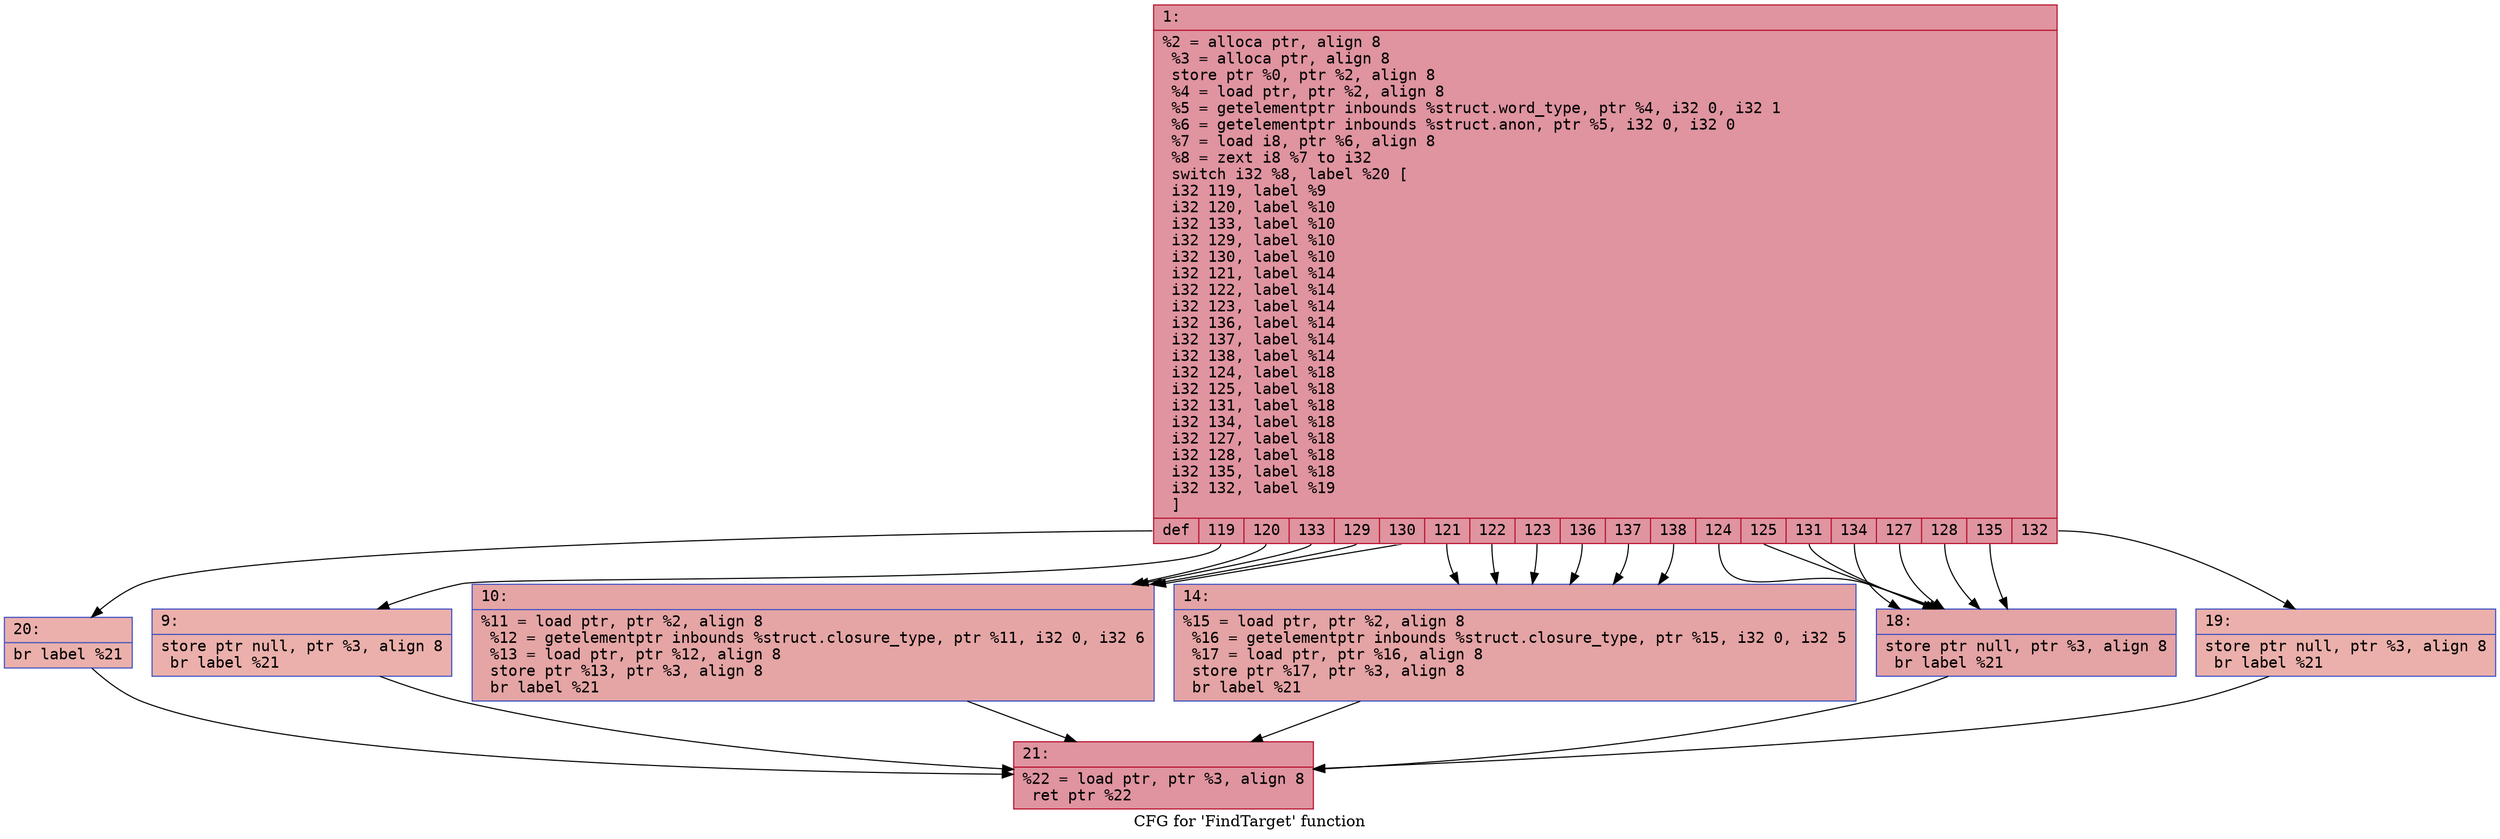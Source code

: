 digraph "CFG for 'FindTarget' function" {
	label="CFG for 'FindTarget' function";

	Node0x60000294ceb0 [shape=record,color="#b70d28ff", style=filled, fillcolor="#b70d2870" fontname="Courier",label="{1:\l|  %2 = alloca ptr, align 8\l  %3 = alloca ptr, align 8\l  store ptr %0, ptr %2, align 8\l  %4 = load ptr, ptr %2, align 8\l  %5 = getelementptr inbounds %struct.word_type, ptr %4, i32 0, i32 1\l  %6 = getelementptr inbounds %struct.anon, ptr %5, i32 0, i32 0\l  %7 = load i8, ptr %6, align 8\l  %8 = zext i8 %7 to i32\l  switch i32 %8, label %20 [\l    i32 119, label %9\l    i32 120, label %10\l    i32 133, label %10\l    i32 129, label %10\l    i32 130, label %10\l    i32 121, label %14\l    i32 122, label %14\l    i32 123, label %14\l    i32 136, label %14\l    i32 137, label %14\l    i32 138, label %14\l    i32 124, label %18\l    i32 125, label %18\l    i32 131, label %18\l    i32 134, label %18\l    i32 127, label %18\l    i32 128, label %18\l    i32 135, label %18\l    i32 132, label %19\l  ]\l|{<s0>def|<s1>119|<s2>120|<s3>133|<s4>129|<s5>130|<s6>121|<s7>122|<s8>123|<s9>136|<s10>137|<s11>138|<s12>124|<s13>125|<s14>131|<s15>134|<s16>127|<s17>128|<s18>135|<s19>132}}"];
	Node0x60000294ceb0:s0 -> Node0x60000294db30[tooltip="1 -> 20\nProbability 5.00%" ];
	Node0x60000294ceb0:s1 -> Node0x60000294d9a0[tooltip="1 -> 9\nProbability 5.00%" ];
	Node0x60000294ceb0:s2 -> Node0x60000294d9f0[tooltip="1 -> 10\nProbability 20.00%" ];
	Node0x60000294ceb0:s3 -> Node0x60000294d9f0[tooltip="1 -> 10\nProbability 20.00%" ];
	Node0x60000294ceb0:s4 -> Node0x60000294d9f0[tooltip="1 -> 10\nProbability 20.00%" ];
	Node0x60000294ceb0:s5 -> Node0x60000294d9f0[tooltip="1 -> 10\nProbability 20.00%" ];
	Node0x60000294ceb0:s6 -> Node0x60000294da40[tooltip="1 -> 14\nProbability 30.00%" ];
	Node0x60000294ceb0:s7 -> Node0x60000294da40[tooltip="1 -> 14\nProbability 30.00%" ];
	Node0x60000294ceb0:s8 -> Node0x60000294da40[tooltip="1 -> 14\nProbability 30.00%" ];
	Node0x60000294ceb0:s9 -> Node0x60000294da40[tooltip="1 -> 14\nProbability 30.00%" ];
	Node0x60000294ceb0:s10 -> Node0x60000294da40[tooltip="1 -> 14\nProbability 30.00%" ];
	Node0x60000294ceb0:s11 -> Node0x60000294da40[tooltip="1 -> 14\nProbability 30.00%" ];
	Node0x60000294ceb0:s12 -> Node0x60000294da90[tooltip="1 -> 18\nProbability 35.00%" ];
	Node0x60000294ceb0:s13 -> Node0x60000294da90[tooltip="1 -> 18\nProbability 35.00%" ];
	Node0x60000294ceb0:s14 -> Node0x60000294da90[tooltip="1 -> 18\nProbability 35.00%" ];
	Node0x60000294ceb0:s15 -> Node0x60000294da90[tooltip="1 -> 18\nProbability 35.00%" ];
	Node0x60000294ceb0:s16 -> Node0x60000294da90[tooltip="1 -> 18\nProbability 35.00%" ];
	Node0x60000294ceb0:s17 -> Node0x60000294da90[tooltip="1 -> 18\nProbability 35.00%" ];
	Node0x60000294ceb0:s18 -> Node0x60000294da90[tooltip="1 -> 18\nProbability 35.00%" ];
	Node0x60000294ceb0:s19 -> Node0x60000294dae0[tooltip="1 -> 19\nProbability 5.00%" ];
	Node0x60000294d9a0 [shape=record,color="#3d50c3ff", style=filled, fillcolor="#d24b4070" fontname="Courier",label="{9:\l|  store ptr null, ptr %3, align 8\l  br label %21\l}"];
	Node0x60000294d9a0 -> Node0x60000294db80[tooltip="9 -> 21\nProbability 100.00%" ];
	Node0x60000294d9f0 [shape=record,color="#3d50c3ff", style=filled, fillcolor="#c5333470" fontname="Courier",label="{10:\l|  %11 = load ptr, ptr %2, align 8\l  %12 = getelementptr inbounds %struct.closure_type, ptr %11, i32 0, i32 6\l  %13 = load ptr, ptr %12, align 8\l  store ptr %13, ptr %3, align 8\l  br label %21\l}"];
	Node0x60000294d9f0 -> Node0x60000294db80[tooltip="10 -> 21\nProbability 100.00%" ];
	Node0x60000294da40 [shape=record,color="#3d50c3ff", style=filled, fillcolor="#c32e3170" fontname="Courier",label="{14:\l|  %15 = load ptr, ptr %2, align 8\l  %16 = getelementptr inbounds %struct.closure_type, ptr %15, i32 0, i32 5\l  %17 = load ptr, ptr %16, align 8\l  store ptr %17, ptr %3, align 8\l  br label %21\l}"];
	Node0x60000294da40 -> Node0x60000294db80[tooltip="14 -> 21\nProbability 100.00%" ];
	Node0x60000294da90 [shape=record,color="#3d50c3ff", style=filled, fillcolor="#c32e3170" fontname="Courier",label="{18:\l|  store ptr null, ptr %3, align 8\l  br label %21\l}"];
	Node0x60000294da90 -> Node0x60000294db80[tooltip="18 -> 21\nProbability 100.00%" ];
	Node0x60000294dae0 [shape=record,color="#3d50c3ff", style=filled, fillcolor="#d24b4070" fontname="Courier",label="{19:\l|  store ptr null, ptr %3, align 8\l  br label %21\l}"];
	Node0x60000294dae0 -> Node0x60000294db80[tooltip="19 -> 21\nProbability 100.00%" ];
	Node0x60000294db30 [shape=record,color="#3d50c3ff", style=filled, fillcolor="#d24b4070" fontname="Courier",label="{20:\l|  br label %21\l}"];
	Node0x60000294db30 -> Node0x60000294db80[tooltip="20 -> 21\nProbability 100.00%" ];
	Node0x60000294db80 [shape=record,color="#b70d28ff", style=filled, fillcolor="#b70d2870" fontname="Courier",label="{21:\l|  %22 = load ptr, ptr %3, align 8\l  ret ptr %22\l}"];
}
